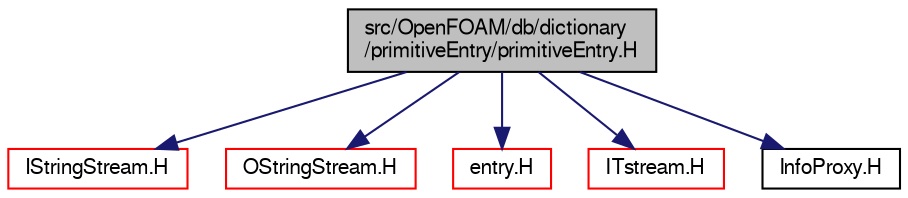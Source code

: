 digraph "src/OpenFOAM/db/dictionary/primitiveEntry/primitiveEntry.H"
{
  bgcolor="transparent";
  edge [fontname="FreeSans",fontsize="10",labelfontname="FreeSans",labelfontsize="10"];
  node [fontname="FreeSans",fontsize="10",shape=record];
  Node0 [label="src/OpenFOAM/db/dictionary\l/primitiveEntry/primitiveEntry.H",height=0.2,width=0.4,color="black", fillcolor="grey75", style="filled", fontcolor="black"];
  Node0 -> Node1 [color="midnightblue",fontsize="10",style="solid",fontname="FreeSans"];
  Node1 [label="IStringStream.H",height=0.2,width=0.4,color="red",URL="$a09209.html"];
  Node0 -> Node59 [color="midnightblue",fontsize="10",style="solid",fontname="FreeSans"];
  Node59 [label="OStringStream.H",height=0.2,width=0.4,color="red",URL="$a09212.html"];
  Node0 -> Node60 [color="midnightblue",fontsize="10",style="solid",fontname="FreeSans"];
  Node60 [label="entry.H",height=0.2,width=0.4,color="red",URL="$a08825.html"];
  Node0 -> Node66 [color="midnightblue",fontsize="10",style="solid",fontname="FreeSans"];
  Node66 [label="ITstream.H",height=0.2,width=0.4,color="red",URL="$a09236.html"];
  Node0 -> Node32 [color="midnightblue",fontsize="10",style="solid",fontname="FreeSans"];
  Node32 [label="InfoProxy.H",height=0.2,width=0.4,color="black",URL="$a09077.html"];
}
